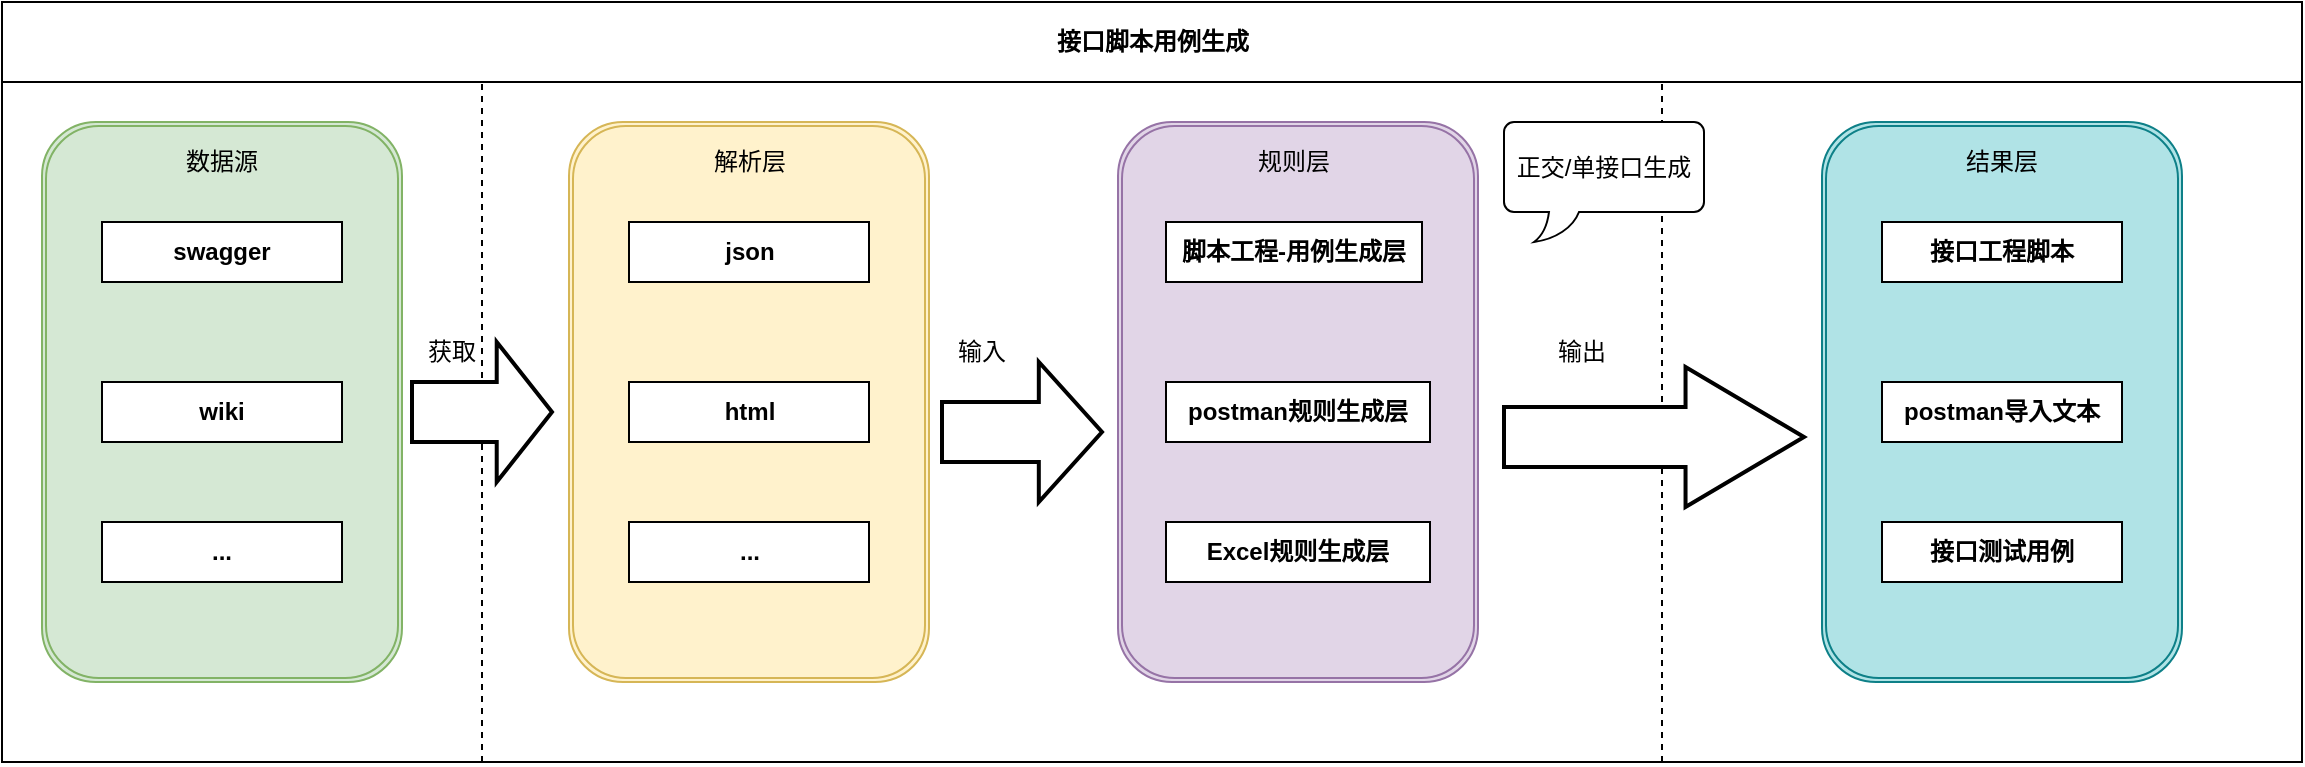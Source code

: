 <mxfile version="14.1.9" type="github">
  <diagram id="prtHgNgQTEPvFCAcTncT" name="Page-1">
    <mxGraphModel dx="1422" dy="705" grid="1" gridSize="10" guides="1" tooltips="1" connect="1" arrows="1" fold="1" page="1" pageScale="1" pageWidth="827" pageHeight="1169" math="0" shadow="0">
      <root>
        <mxCell id="0" />
        <mxCell id="1" parent="0" />
        <mxCell id="dNxyNK7c78bLwvsdeMH5-11" value="接口脚本用例生成" style="swimlane;html=1;startSize=40;horizontal=1;containerType=tree;glass=0;" parent="1" vertex="1">
          <mxGeometry x="160" y="80" width="1150" height="380" as="geometry" />
        </mxCell>
        <mxCell id="dMQOUxbf0CDsZa4WcHc--18" value="" style="shape=ext;double=1;rounded=1;whiteSpace=wrap;html=1;fillColor=#d5e8d4;strokeColor=#82b366;" vertex="1" parent="dNxyNK7c78bLwvsdeMH5-11">
          <mxGeometry x="20" y="60" width="180" height="280" as="geometry" />
        </mxCell>
        <mxCell id="dMQOUxbf0CDsZa4WcHc--19" value="&lt;b&gt;swagger&lt;/b&gt;" style="rounded=0;whiteSpace=wrap;html=1;" vertex="1" parent="dNxyNK7c78bLwvsdeMH5-11">
          <mxGeometry x="50" y="110" width="120" height="30" as="geometry" />
        </mxCell>
        <mxCell id="dMQOUxbf0CDsZa4WcHc--20" value="&lt;font style=&quot;vertical-align: inherit&quot;&gt;&lt;font style=&quot;vertical-align: inherit&quot;&gt;&lt;font style=&quot;vertical-align: inherit&quot;&gt;&lt;font style=&quot;vertical-align: inherit&quot;&gt;&lt;b&gt;wiki&lt;/b&gt;&lt;/font&gt;&lt;/font&gt;&lt;/font&gt;&lt;/font&gt;" style="rounded=0;whiteSpace=wrap;html=1;" vertex="1" parent="dNxyNK7c78bLwvsdeMH5-11">
          <mxGeometry x="50" y="190" width="120" height="30" as="geometry" />
        </mxCell>
        <mxCell id="dMQOUxbf0CDsZa4WcHc--21" value="&lt;font style=&quot;vertical-align: inherit&quot;&gt;&lt;font style=&quot;vertical-align: inherit&quot;&gt;&lt;font style=&quot;vertical-align: inherit&quot;&gt;&lt;font style=&quot;vertical-align: inherit&quot;&gt;&lt;b&gt;...&lt;/b&gt;&lt;/font&gt;&lt;/font&gt;&lt;/font&gt;&lt;/font&gt;" style="rounded=0;whiteSpace=wrap;html=1;" vertex="1" parent="dNxyNK7c78bLwvsdeMH5-11">
          <mxGeometry x="50" y="260" width="120" height="30" as="geometry" />
        </mxCell>
        <mxCell id="dMQOUxbf0CDsZa4WcHc--22" value="&lt;font style=&quot;vertical-align: inherit&quot;&gt;&lt;font style=&quot;vertical-align: inherit&quot;&gt;数据源&lt;/font&gt;&lt;/font&gt;" style="text;html=1;strokeColor=none;fillColor=none;align=center;verticalAlign=middle;whiteSpace=wrap;rounded=0;" vertex="1" parent="dNxyNK7c78bLwvsdeMH5-11">
          <mxGeometry x="90" y="70" width="40" height="20" as="geometry" />
        </mxCell>
        <mxCell id="dMQOUxbf0CDsZa4WcHc--49" value="" style="shape=ext;double=1;rounded=1;whiteSpace=wrap;html=1;fillColor=#b0e3e6;strokeColor=#0e8088;" vertex="1" parent="dNxyNK7c78bLwvsdeMH5-11">
          <mxGeometry x="910" y="60" width="180" height="280" as="geometry" />
        </mxCell>
        <mxCell id="dMQOUxbf0CDsZa4WcHc--50" value="&lt;b&gt;接口工程脚本&lt;/b&gt;" style="rounded=0;whiteSpace=wrap;html=1;" vertex="1" parent="dNxyNK7c78bLwvsdeMH5-11">
          <mxGeometry x="940" y="110" width="120" height="30" as="geometry" />
        </mxCell>
        <mxCell id="dMQOUxbf0CDsZa4WcHc--51" value="&lt;font style=&quot;vertical-align: inherit&quot;&gt;&lt;font style=&quot;vertical-align: inherit&quot;&gt;&lt;font style=&quot;vertical-align: inherit&quot;&gt;&lt;font style=&quot;vertical-align: inherit&quot;&gt;&lt;b&gt;postman导入文本&lt;/b&gt;&lt;/font&gt;&lt;/font&gt;&lt;/font&gt;&lt;/font&gt;" style="rounded=0;whiteSpace=wrap;html=1;" vertex="1" parent="dNxyNK7c78bLwvsdeMH5-11">
          <mxGeometry x="940" y="190" width="120" height="30" as="geometry" />
        </mxCell>
        <mxCell id="dMQOUxbf0CDsZa4WcHc--52" value="&lt;font style=&quot;vertical-align: inherit&quot;&gt;&lt;font style=&quot;vertical-align: inherit&quot;&gt;&lt;font style=&quot;vertical-align: inherit&quot;&gt;&lt;font style=&quot;vertical-align: inherit&quot;&gt;&lt;b&gt;接口测试用例&lt;/b&gt;&lt;/font&gt;&lt;/font&gt;&lt;/font&gt;&lt;/font&gt;" style="rounded=0;whiteSpace=wrap;html=1;" vertex="1" parent="dNxyNK7c78bLwvsdeMH5-11">
          <mxGeometry x="940" y="260" width="120" height="30" as="geometry" />
        </mxCell>
        <mxCell id="dMQOUxbf0CDsZa4WcHc--53" value="&lt;font style=&quot;vertical-align: inherit&quot;&gt;&lt;font style=&quot;vertical-align: inherit&quot;&gt;结果层&lt;/font&gt;&lt;/font&gt;" style="text;html=1;strokeColor=none;fillColor=none;align=center;verticalAlign=middle;whiteSpace=wrap;rounded=0;" vertex="1" parent="dNxyNK7c78bLwvsdeMH5-11">
          <mxGeometry x="980" y="70" width="40" height="20" as="geometry" />
        </mxCell>
        <mxCell id="dMQOUxbf0CDsZa4WcHc--88" value="" style="shape=ext;double=1;rounded=1;whiteSpace=wrap;html=1;fillColor=#e1d5e7;strokeColor=#9673a6;" vertex="1" parent="dNxyNK7c78bLwvsdeMH5-11">
          <mxGeometry x="558" y="60" width="180" height="280" as="geometry" />
        </mxCell>
        <mxCell id="dMQOUxbf0CDsZa4WcHc--89" value="&lt;b&gt;脚本工程-用例生成层&lt;/b&gt;" style="rounded=0;whiteSpace=wrap;html=1;" vertex="1" parent="dNxyNK7c78bLwvsdeMH5-11">
          <mxGeometry x="582" y="110" width="128" height="30" as="geometry" />
        </mxCell>
        <mxCell id="dMQOUxbf0CDsZa4WcHc--90" value="&lt;b&gt;postman规则生成层&lt;/b&gt;" style="rounded=0;whiteSpace=wrap;html=1;" vertex="1" parent="dNxyNK7c78bLwvsdeMH5-11">
          <mxGeometry x="582" y="190" width="132" height="30" as="geometry" />
        </mxCell>
        <mxCell id="dMQOUxbf0CDsZa4WcHc--91" value="&lt;b&gt;Excel规则生成层&lt;/b&gt;" style="rounded=0;whiteSpace=wrap;html=1;" vertex="1" parent="dNxyNK7c78bLwvsdeMH5-11">
          <mxGeometry x="582" y="260" width="132" height="30" as="geometry" />
        </mxCell>
        <mxCell id="dMQOUxbf0CDsZa4WcHc--92" value="规则层" style="text;html=1;strokeColor=none;fillColor=none;align=center;verticalAlign=middle;whiteSpace=wrap;rounded=0;" vertex="1" parent="dNxyNK7c78bLwvsdeMH5-11">
          <mxGeometry x="617" y="70" width="58" height="20" as="geometry" />
        </mxCell>
        <mxCell id="dMQOUxbf0CDsZa4WcHc--97" value="获取" style="text;html=1;strokeColor=none;fillColor=none;align=center;verticalAlign=middle;whiteSpace=wrap;rounded=0;" vertex="1" parent="dNxyNK7c78bLwvsdeMH5-11">
          <mxGeometry x="205" y="165" width="40" height="20" as="geometry" />
        </mxCell>
        <mxCell id="dMQOUxbf0CDsZa4WcHc--100" value="" style="endArrow=none;dashed=1;html=1;" edge="1" parent="dNxyNK7c78bLwvsdeMH5-11">
          <mxGeometry width="50" height="50" relative="1" as="geometry">
            <mxPoint x="240" y="380" as="sourcePoint" />
            <mxPoint x="240" y="41" as="targetPoint" />
          </mxGeometry>
        </mxCell>
        <mxCell id="dMQOUxbf0CDsZa4WcHc--103" value="" style="shape=ext;double=1;rounded=1;whiteSpace=wrap;html=1;fillColor=#fff2cc;strokeColor=#d6b656;" vertex="1" parent="dNxyNK7c78bLwvsdeMH5-11">
          <mxGeometry x="283.5" y="60" width="180" height="280" as="geometry" />
        </mxCell>
        <mxCell id="dMQOUxbf0CDsZa4WcHc--104" value="&lt;b&gt;json&lt;/b&gt;" style="rounded=0;whiteSpace=wrap;html=1;" vertex="1" parent="dNxyNK7c78bLwvsdeMH5-11">
          <mxGeometry x="313.5" y="110" width="120" height="30" as="geometry" />
        </mxCell>
        <mxCell id="dMQOUxbf0CDsZa4WcHc--105" value="&lt;font style=&quot;vertical-align: inherit&quot;&gt;&lt;font style=&quot;vertical-align: inherit&quot;&gt;&lt;font style=&quot;vertical-align: inherit&quot;&gt;&lt;font style=&quot;vertical-align: inherit&quot;&gt;&lt;b&gt;html&lt;/b&gt;&lt;/font&gt;&lt;/font&gt;&lt;/font&gt;&lt;/font&gt;" style="rounded=0;whiteSpace=wrap;html=1;" vertex="1" parent="dNxyNK7c78bLwvsdeMH5-11">
          <mxGeometry x="313.5" y="190" width="120" height="30" as="geometry" />
        </mxCell>
        <mxCell id="dMQOUxbf0CDsZa4WcHc--106" value="&lt;font style=&quot;vertical-align: inherit&quot;&gt;&lt;font style=&quot;vertical-align: inherit&quot;&gt;&lt;font style=&quot;vertical-align: inherit&quot;&gt;&lt;font style=&quot;vertical-align: inherit&quot;&gt;&lt;b&gt;...&lt;/b&gt;&lt;/font&gt;&lt;/font&gt;&lt;/font&gt;&lt;/font&gt;" style="rounded=0;whiteSpace=wrap;html=1;" vertex="1" parent="dNxyNK7c78bLwvsdeMH5-11">
          <mxGeometry x="313.5" y="260" width="120" height="30" as="geometry" />
        </mxCell>
        <mxCell id="dMQOUxbf0CDsZa4WcHc--107" value="&lt;font style=&quot;vertical-align: inherit&quot;&gt;&lt;font style=&quot;vertical-align: inherit&quot;&gt;解析层&lt;/font&gt;&lt;/font&gt;" style="text;html=1;strokeColor=none;fillColor=none;align=center;verticalAlign=middle;whiteSpace=wrap;rounded=0;" vertex="1" parent="dNxyNK7c78bLwvsdeMH5-11">
          <mxGeometry x="342" y="70" width="63.5" height="20" as="geometry" />
        </mxCell>
        <mxCell id="dMQOUxbf0CDsZa4WcHc--159" value="" style="endArrow=none;dashed=1;html=1;" edge="1" parent="dNxyNK7c78bLwvsdeMH5-11">
          <mxGeometry width="50" height="50" relative="1" as="geometry">
            <mxPoint x="830" y="380" as="sourcePoint" />
            <mxPoint x="830" y="41" as="targetPoint" />
          </mxGeometry>
        </mxCell>
        <mxCell id="dMQOUxbf0CDsZa4WcHc--160" value="" style="shape=mxgraph.arrows.arrow_right;html=1;verticalLabelPosition=bottom;verticalAlign=top;strokeWidth=2;strokeColor=#000000;" vertex="1" parent="dNxyNK7c78bLwvsdeMH5-11">
          <mxGeometry x="751" y="182.5" width="150" height="70" as="geometry" />
        </mxCell>
        <mxCell id="dMQOUxbf0CDsZa4WcHc--161" value="正交/单接口生成" style="whiteSpace=wrap;html=1;shape=mxgraph.basic.roundRectCallout;dx=30;dy=15;size=5;boundedLbl=1;" vertex="1" parent="dNxyNK7c78bLwvsdeMH5-11">
          <mxGeometry x="751" y="60" width="100" height="60" as="geometry" />
        </mxCell>
        <mxCell id="dMQOUxbf0CDsZa4WcHc--162" value="" style="shape=mxgraph.arrows.arrow_right;html=1;verticalLabelPosition=bottom;verticalAlign=top;strokeWidth=2;strokeColor=#000000;" vertex="1" parent="dNxyNK7c78bLwvsdeMH5-11">
          <mxGeometry x="470" y="180" width="80" height="70" as="geometry" />
        </mxCell>
        <mxCell id="dMQOUxbf0CDsZa4WcHc--163" value="输入" style="text;html=1;strokeColor=none;fillColor=none;align=center;verticalAlign=middle;whiteSpace=wrap;rounded=0;" vertex="1" parent="dNxyNK7c78bLwvsdeMH5-11">
          <mxGeometry x="470" y="165" width="40" height="20" as="geometry" />
        </mxCell>
        <mxCell id="dMQOUxbf0CDsZa4WcHc--164" value="输出" style="text;html=1;strokeColor=none;fillColor=none;align=center;verticalAlign=middle;whiteSpace=wrap;rounded=0;" vertex="1" parent="dNxyNK7c78bLwvsdeMH5-11">
          <mxGeometry x="770" y="165" width="40" height="20" as="geometry" />
        </mxCell>
        <mxCell id="dMQOUxbf0CDsZa4WcHc--165" value="" style="shape=mxgraph.arrows.arrow_right;html=1;verticalLabelPosition=bottom;verticalAlign=top;strokeWidth=2;strokeColor=#000000;" vertex="1" parent="dNxyNK7c78bLwvsdeMH5-11">
          <mxGeometry x="205" y="170" width="70" height="70" as="geometry" />
        </mxCell>
      </root>
    </mxGraphModel>
  </diagram>
</mxfile>
